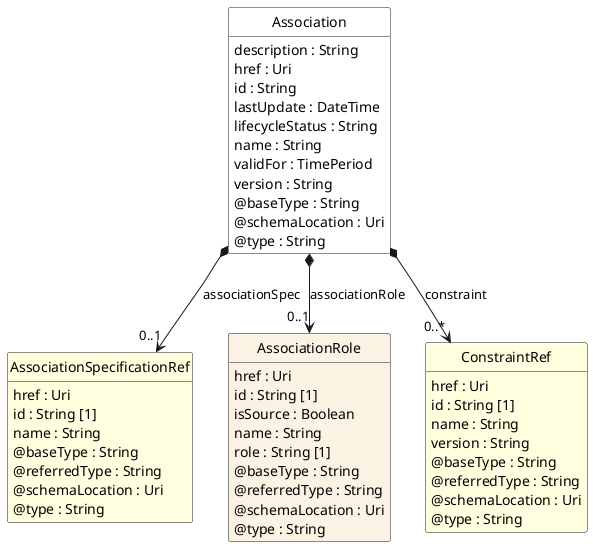 @startuml
hide circle
hide methods
hide stereotype
show <<Enumeration>> stereotype
skinparam class {
   BackgroundColor<<Enumeration>> #E6F5F7
   BackgroundColor<<Ref>> #FFFFE0
   BackgroundColor<<Pivot>> #FFFFFFF
   BackgroundColor<<SimpleType>> #E2F0DA
   BackgroundColor #FCF2E3
}

class Association <<Pivot>> {
    description : String
    href : Uri
    id : String
    lastUpdate : DateTime
    lifecycleStatus : String
    name : String
    validFor : TimePeriod
    version : String
    @baseType : String
    @schemaLocation : Uri
    @type : String
}

class AssociationSpecificationRef  <<Ref>> {
    href : Uri
    id : String [1]
    name : String
    @baseType : String
    @referredType : String
    @schemaLocation : Uri
    @type : String
}

class AssociationRole  {
    href : Uri
    id : String [1]
    isSource : Boolean
    name : String
    role : String [1]
    @baseType : String
    @referredType : String
    @schemaLocation : Uri
    @type : String
}

class ConstraintRef  <<Ref>> {
    href : Uri
    id : String [1]
    name : String
    version : String
    @baseType : String
    @referredType : String
    @schemaLocation : Uri
    @type : String
}

Association *-->  "0..1" AssociationSpecificationRef : associationSpec

Association *-->  "0..1" AssociationRole : associationRole

Association *-->  "0..*" ConstraintRef : constraint

@enduml